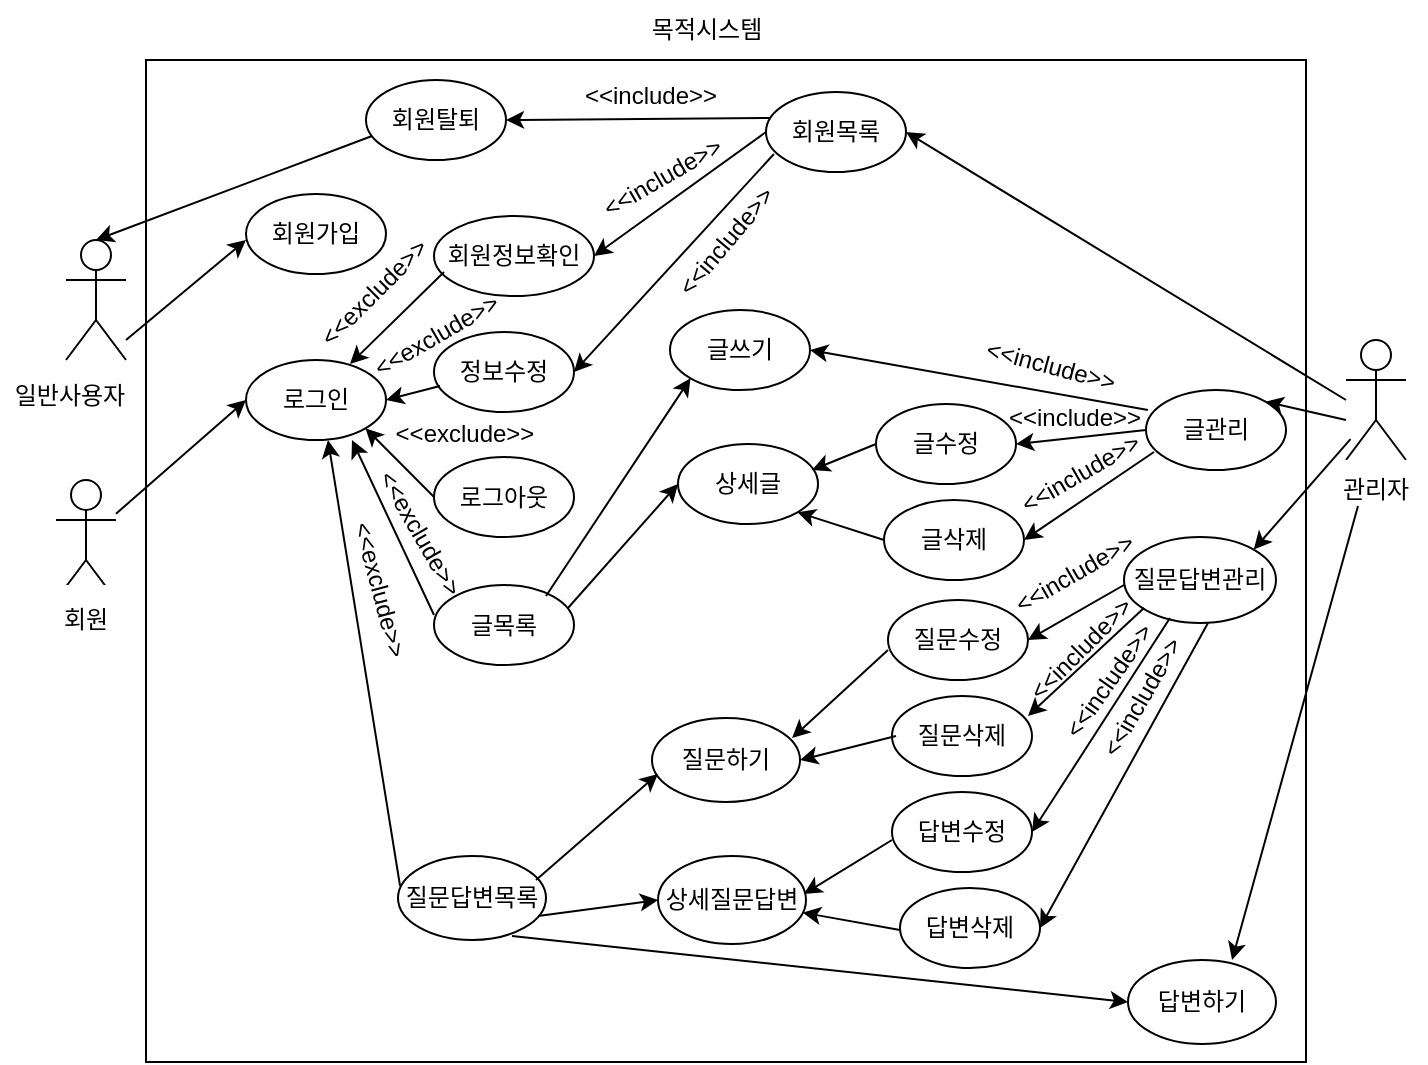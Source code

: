 <mxfile version="20.4.2" type="github">
  <diagram id="0z3ObpfhV8mngo4wG9x5" name="페이지-1">
    <mxGraphModel dx="1662" dy="705" grid="0" gridSize="10" guides="1" tooltips="1" connect="1" arrows="1" fold="1" page="1" pageScale="1" pageWidth="827" pageHeight="1169" math="0" shadow="0">
      <root>
        <mxCell id="0" />
        <mxCell id="1" parent="0" />
        <mxCell id="kWTv9ZNkGJkBucY-h7QW-1" value="Actor" style="shape=umlActor;verticalLabelPosition=bottom;verticalAlign=top;html=1;outlineConnect=0;" parent="1" vertex="1">
          <mxGeometry x="86" y="237" width="30" height="60" as="geometry" />
        </mxCell>
        <mxCell id="kWTv9ZNkGJkBucY-h7QW-2" value="Actor" style="shape=umlActor;verticalLabelPosition=bottom;verticalAlign=top;html=1;outlineConnect=0;" parent="1" vertex="1">
          <mxGeometry x="81" y="357" width="30" height="60" as="geometry" />
        </mxCell>
        <mxCell id="kWTv9ZNkGJkBucY-h7QW-3" value="Actor" style="shape=umlActor;verticalLabelPosition=bottom;verticalAlign=top;html=1;outlineConnect=0;" parent="1" vertex="1">
          <mxGeometry x="726" y="287" width="30" height="60" as="geometry" />
        </mxCell>
        <mxCell id="kWTv9ZNkGJkBucY-h7QW-4" value="" style="rounded=0;whiteSpace=wrap;html=1;" parent="1" vertex="1">
          <mxGeometry x="126" y="147" width="580" height="501" as="geometry" />
        </mxCell>
        <mxCell id="kWTv9ZNkGJkBucY-h7QW-7" value="회원가입" style="ellipse;whiteSpace=wrap;html=1;" parent="1" vertex="1">
          <mxGeometry x="176" y="214" width="70" height="40" as="geometry" />
        </mxCell>
        <mxCell id="kWTv9ZNkGJkBucY-h7QW-8" value="로그인" style="ellipse;whiteSpace=wrap;html=1;" parent="1" vertex="1">
          <mxGeometry x="176" y="297" width="70" height="40" as="geometry" />
        </mxCell>
        <mxCell id="kWTv9ZNkGJkBucY-h7QW-9" value="회원탈퇴" style="ellipse;whiteSpace=wrap;html=1;" parent="1" vertex="1">
          <mxGeometry x="236" y="157" width="70" height="40" as="geometry" />
        </mxCell>
        <mxCell id="kWTv9ZNkGJkBucY-h7QW-11" value="정보수정" style="ellipse;whiteSpace=wrap;html=1;" parent="1" vertex="1">
          <mxGeometry x="270" y="283" width="70" height="40" as="geometry" />
        </mxCell>
        <mxCell id="kWTv9ZNkGJkBucY-h7QW-12" value="회원정보확인" style="ellipse;whiteSpace=wrap;html=1;" parent="1" vertex="1">
          <mxGeometry x="270" y="225" width="80" height="40" as="geometry" />
        </mxCell>
        <mxCell id="kWTv9ZNkGJkBucY-h7QW-13" value="로그아웃" style="ellipse;whiteSpace=wrap;html=1;" parent="1" vertex="1">
          <mxGeometry x="270" y="345.5" width="70" height="40" as="geometry" />
        </mxCell>
        <mxCell id="kWTv9ZNkGJkBucY-h7QW-14" value="글목록" style="ellipse;whiteSpace=wrap;html=1;" parent="1" vertex="1">
          <mxGeometry x="270" y="409.5" width="70" height="40" as="geometry" />
        </mxCell>
        <mxCell id="kWTv9ZNkGJkBucY-h7QW-15" value="글쓰기" style="ellipse;whiteSpace=wrap;html=1;" parent="1" vertex="1">
          <mxGeometry x="388" y="272" width="70" height="40" as="geometry" />
        </mxCell>
        <mxCell id="kWTv9ZNkGJkBucY-h7QW-16" value="상세글" style="ellipse;whiteSpace=wrap;html=1;" parent="1" vertex="1">
          <mxGeometry x="392" y="339" width="70" height="40" as="geometry" />
        </mxCell>
        <mxCell id="kWTv9ZNkGJkBucY-h7QW-17" value="글수정" style="ellipse;whiteSpace=wrap;html=1;" parent="1" vertex="1">
          <mxGeometry x="491" y="319" width="70" height="40" as="geometry" />
        </mxCell>
        <mxCell id="kWTv9ZNkGJkBucY-h7QW-18" value="글삭제" style="ellipse;whiteSpace=wrap;html=1;" parent="1" vertex="1">
          <mxGeometry x="495" y="367" width="70" height="40" as="geometry" />
        </mxCell>
        <mxCell id="kWTv9ZNkGJkBucY-h7QW-19" value="글관리" style="ellipse;whiteSpace=wrap;html=1;" parent="1" vertex="1">
          <mxGeometry x="626" y="312" width="70" height="40" as="geometry" />
        </mxCell>
        <mxCell id="kWTv9ZNkGJkBucY-h7QW-20" value="회원목록" style="ellipse;whiteSpace=wrap;html=1;" parent="1" vertex="1">
          <mxGeometry x="436" y="163" width="70" height="40" as="geometry" />
        </mxCell>
        <mxCell id="kWTv9ZNkGJkBucY-h7QW-22" value="목적시스템" style="text;html=1;resizable=0;autosize=1;align=center;verticalAlign=middle;points=[];fillColor=none;strokeColor=none;rounded=0;" parent="1" vertex="1">
          <mxGeometry x="366" y="117" width="80" height="30" as="geometry" />
        </mxCell>
        <mxCell id="kWTv9ZNkGJkBucY-h7QW-25" value="" style="endArrow=classic;html=1;rounded=0;" parent="1" edge="1">
          <mxGeometry width="50" height="50" relative="1" as="geometry">
            <mxPoint x="116" y="287" as="sourcePoint" />
            <mxPoint x="176" y="237" as="targetPoint" />
          </mxGeometry>
        </mxCell>
        <mxCell id="kWTv9ZNkGJkBucY-h7QW-29" value="" style="endArrow=classic;html=1;rounded=0;" parent="1" source="kWTv9ZNkGJkBucY-h7QW-2" edge="1">
          <mxGeometry width="50" height="50" relative="1" as="geometry">
            <mxPoint x="126" y="367" as="sourcePoint" />
            <mxPoint x="176" y="317" as="targetPoint" />
          </mxGeometry>
        </mxCell>
        <mxCell id="kWTv9ZNkGJkBucY-h7QW-30" value="" style="endArrow=classic;html=1;rounded=0;entryX=0.5;entryY=0;entryDx=0;entryDy=0;entryPerimeter=0;" parent="1" target="kWTv9ZNkGJkBucY-h7QW-1" edge="1">
          <mxGeometry width="50" height="50" relative="1" as="geometry">
            <mxPoint x="239" y="185" as="sourcePoint" />
            <mxPoint x="116" y="237" as="targetPoint" />
          </mxGeometry>
        </mxCell>
        <mxCell id="kWTv9ZNkGJkBucY-h7QW-32" value="" style="endArrow=classic;html=1;rounded=0;entryX=1;entryY=0.5;entryDx=0;entryDy=0;exitX=0.043;exitY=0.675;exitDx=0;exitDy=0;exitPerimeter=0;" parent="1" target="kWTv9ZNkGJkBucY-h7QW-8" edge="1" source="kWTv9ZNkGJkBucY-h7QW-11">
          <mxGeometry width="50" height="50" relative="1" as="geometry">
            <mxPoint x="266" y="327" as="sourcePoint" />
            <mxPoint x="316" y="277" as="targetPoint" />
          </mxGeometry>
        </mxCell>
        <mxCell id="kWTv9ZNkGJkBucY-h7QW-33" value="" style="endArrow=classic;html=1;rounded=0;entryX=1;entryY=1;entryDx=0;entryDy=0;exitX=0;exitY=0.5;exitDx=0;exitDy=0;" parent="1" target="kWTv9ZNkGJkBucY-h7QW-8" edge="1" source="kWTv9ZNkGJkBucY-h7QW-13">
          <mxGeometry width="50" height="50" relative="1" as="geometry">
            <mxPoint x="266" y="377" as="sourcePoint" />
            <mxPoint x="316" y="327" as="targetPoint" />
          </mxGeometry>
        </mxCell>
        <mxCell id="kWTv9ZNkGJkBucY-h7QW-34" value="" style="endArrow=classic;html=1;rounded=0;entryX=0.757;entryY=1;entryDx=0;entryDy=0;entryPerimeter=0;exitX=0;exitY=0.375;exitDx=0;exitDy=0;exitPerimeter=0;" parent="1" target="kWTv9ZNkGJkBucY-h7QW-8" edge="1" source="kWTv9ZNkGJkBucY-h7QW-14">
          <mxGeometry width="50" height="50" relative="1" as="geometry">
            <mxPoint x="266" y="427" as="sourcePoint" />
            <mxPoint x="236" y="337" as="targetPoint" />
          </mxGeometry>
        </mxCell>
        <mxCell id="kWTv9ZNkGJkBucY-h7QW-35" value="" style="endArrow=classic;html=1;rounded=0;entryX=1;entryY=0.5;entryDx=0;entryDy=0;exitX=0;exitY=0.5;exitDx=0;exitDy=0;exitPerimeter=0;" parent="1" source="kWTv9ZNkGJkBucY-h7QW-20" target="kWTv9ZNkGJkBucY-h7QW-12" edge="1">
          <mxGeometry width="50" height="50" relative="1" as="geometry">
            <mxPoint x="400" y="277" as="sourcePoint" />
            <mxPoint x="450" y="227" as="targetPoint" />
          </mxGeometry>
        </mxCell>
        <mxCell id="kWTv9ZNkGJkBucY-h7QW-36" value="" style="endArrow=classic;html=1;rounded=0;entryX=1;entryY=0.5;entryDx=0;entryDy=0;exitX=0.029;exitY=0.325;exitDx=0;exitDy=0;exitPerimeter=0;" parent="1" source="kWTv9ZNkGJkBucY-h7QW-20" target="kWTv9ZNkGJkBucY-h7QW-9" edge="1">
          <mxGeometry width="50" height="50" relative="1" as="geometry">
            <mxPoint x="396" y="277" as="sourcePoint" />
            <mxPoint x="446" y="237" as="targetPoint" />
          </mxGeometry>
        </mxCell>
        <mxCell id="kWTv9ZNkGJkBucY-h7QW-37" value="" style="endArrow=classic;html=1;rounded=0;exitX=0.057;exitY=0.775;exitDx=0;exitDy=0;exitPerimeter=0;entryX=1;entryY=0.5;entryDx=0;entryDy=0;" parent="1" source="kWTv9ZNkGJkBucY-h7QW-20" target="kWTv9ZNkGJkBucY-h7QW-11" edge="1">
          <mxGeometry width="50" height="50" relative="1" as="geometry">
            <mxPoint x="400" y="297" as="sourcePoint" />
            <mxPoint x="450" y="247" as="targetPoint" />
          </mxGeometry>
        </mxCell>
        <mxCell id="kWTv9ZNkGJkBucY-h7QW-38" value="" style="endArrow=classic;html=1;rounded=0;entryX=0;entryY=1;entryDx=0;entryDy=0;" parent="1" target="kWTv9ZNkGJkBucY-h7QW-15" edge="1">
          <mxGeometry width="50" height="50" relative="1" as="geometry">
            <mxPoint x="326" y="415" as="sourcePoint" />
            <mxPoint x="376" y="367" as="targetPoint" />
          </mxGeometry>
        </mxCell>
        <mxCell id="kWTv9ZNkGJkBucY-h7QW-39" value="" style="endArrow=classic;html=1;rounded=0;entryX=0;entryY=0.5;entryDx=0;entryDy=0;" parent="1" target="kWTv9ZNkGJkBucY-h7QW-16" edge="1">
          <mxGeometry width="50" height="50" relative="1" as="geometry">
            <mxPoint x="337" y="421" as="sourcePoint" />
            <mxPoint x="386" y="377" as="targetPoint" />
          </mxGeometry>
        </mxCell>
        <mxCell id="kWTv9ZNkGJkBucY-h7QW-41" value="" style="endArrow=classic;html=1;rounded=0;exitX=0;exitY=0.5;exitDx=0;exitDy=0;entryX=1;entryY=1;entryDx=0;entryDy=0;" parent="1" source="kWTv9ZNkGJkBucY-h7QW-18" target="kWTv9ZNkGJkBucY-h7QW-16" edge="1">
          <mxGeometry width="50" height="50" relative="1" as="geometry">
            <mxPoint x="446" y="457" as="sourcePoint" />
            <mxPoint x="436" y="434" as="targetPoint" />
          </mxGeometry>
        </mxCell>
        <mxCell id="kWTv9ZNkGJkBucY-h7QW-42" value="" style="endArrow=classic;html=1;rounded=0;entryX=1;entryY=0.5;entryDx=0;entryDy=0;exitX=0.057;exitY=0.775;exitDx=0;exitDy=0;exitPerimeter=0;" parent="1" source="kWTv9ZNkGJkBucY-h7QW-19" target="kWTv9ZNkGJkBucY-h7QW-18" edge="1">
          <mxGeometry width="50" height="50" relative="1" as="geometry">
            <mxPoint x="606" y="397" as="sourcePoint" />
            <mxPoint x="656" y="347" as="targetPoint" />
          </mxGeometry>
        </mxCell>
        <mxCell id="kWTv9ZNkGJkBucY-h7QW-43" value="" style="endArrow=classic;html=1;rounded=0;exitX=0;exitY=0.5;exitDx=0;exitDy=0;entryX=1;entryY=0.5;entryDx=0;entryDy=0;" parent="1" source="kWTv9ZNkGJkBucY-h7QW-19" target="kWTv9ZNkGJkBucY-h7QW-17" edge="1">
          <mxGeometry width="50" height="50" relative="1" as="geometry">
            <mxPoint x="446" y="457" as="sourcePoint" />
            <mxPoint x="496" y="407" as="targetPoint" />
          </mxGeometry>
        </mxCell>
        <mxCell id="kWTv9ZNkGJkBucY-h7QW-44" value="" style="endArrow=classic;html=1;rounded=0;exitX=0.014;exitY=0.25;exitDx=0;exitDy=0;exitPerimeter=0;entryX=1;entryY=0.5;entryDx=0;entryDy=0;" parent="1" source="kWTv9ZNkGJkBucY-h7QW-19" target="kWTv9ZNkGJkBucY-h7QW-15" edge="1">
          <mxGeometry width="50" height="50" relative="1" as="geometry">
            <mxPoint x="446" y="457" as="sourcePoint" />
            <mxPoint x="496" y="407" as="targetPoint" />
          </mxGeometry>
        </mxCell>
        <mxCell id="kWTv9ZNkGJkBucY-h7QW-45" value="" style="endArrow=classic;html=1;rounded=0;entryX=1;entryY=0;entryDx=0;entryDy=0;" parent="1" target="kWTv9ZNkGJkBucY-h7QW-19" edge="1">
          <mxGeometry width="50" height="50" relative="1" as="geometry">
            <mxPoint x="726" y="327" as="sourcePoint" />
            <mxPoint x="746" y="257" as="targetPoint" />
          </mxGeometry>
        </mxCell>
        <mxCell id="kWTv9ZNkGJkBucY-h7QW-46" value="" style="endArrow=classic;html=1;rounded=0;entryX=1;entryY=0.5;entryDx=0;entryDy=0;" parent="1" target="kWTv9ZNkGJkBucY-h7QW-20" edge="1">
          <mxGeometry width="50" height="50" relative="1" as="geometry">
            <mxPoint x="726" y="317" as="sourcePoint" />
            <mxPoint x="496" y="407" as="targetPoint" />
          </mxGeometry>
        </mxCell>
        <mxCell id="kWTv9ZNkGJkBucY-h7QW-47" value="일반사용자" style="rounded=0;whiteSpace=wrap;html=1;strokeColor=none;fillColor=default;" parent="1" vertex="1">
          <mxGeometry x="53" y="300" width="70" height="30" as="geometry" />
        </mxCell>
        <mxCell id="kWTv9ZNkGJkBucY-h7QW-48" value="회원" style="rounded=0;whiteSpace=wrap;html=1;strokeColor=none;fillColor=default;" parent="1" vertex="1">
          <mxGeometry x="71" y="409.5" width="50" height="35" as="geometry" />
        </mxCell>
        <mxCell id="kWTv9ZNkGJkBucY-h7QW-49" value="관리자" style="rounded=0;whiteSpace=wrap;html=1;strokeColor=none;fillColor=default;" parent="1" vertex="1">
          <mxGeometry x="716" y="347" width="50" height="30" as="geometry" />
        </mxCell>
        <mxCell id="kWTv9ZNkGJkBucY-h7QW-50" value="&amp;lt;&amp;lt;include&amp;gt;&amp;gt;" style="text;html=1;resizable=0;autosize=1;align=center;verticalAlign=middle;points=[];fillColor=none;strokeColor=none;rounded=0;rotation=15;" parent="1" vertex="1">
          <mxGeometry x="536" y="287" width="84" height="26" as="geometry" />
        </mxCell>
        <mxCell id="kWTv9ZNkGJkBucY-h7QW-51" value="&amp;lt;&amp;lt;include&amp;gt;&amp;gt;" style="text;html=1;resizable=0;autosize=1;align=center;verticalAlign=middle;points=[];fillColor=none;strokeColor=none;rounded=0;rotation=0;" parent="1" vertex="1">
          <mxGeometry x="548" y="313" width="84" height="26" as="geometry" />
        </mxCell>
        <mxCell id="kWTv9ZNkGJkBucY-h7QW-52" value="&amp;lt;&amp;lt;include&amp;gt;&amp;gt;" style="text;html=1;resizable=0;autosize=1;align=center;verticalAlign=middle;points=[];fillColor=none;strokeColor=none;rounded=0;rotation=-30;" parent="1" vertex="1">
          <mxGeometry x="551" y="341" width="84" height="26" as="geometry" />
        </mxCell>
        <mxCell id="kWTv9ZNkGJkBucY-h7QW-53" value="&amp;lt;&amp;lt;include&amp;gt;&amp;gt;" style="text;html=1;resizable=0;autosize=1;align=center;verticalAlign=middle;points=[];fillColor=none;strokeColor=none;rounded=0;rotation=-50;" parent="1" vertex="1">
          <mxGeometry x="374" y="225" width="84" height="26" as="geometry" />
        </mxCell>
        <mxCell id="kWTv9ZNkGJkBucY-h7QW-54" value="&amp;lt;&amp;lt;include&amp;gt;&amp;gt;" style="text;html=1;resizable=0;autosize=1;align=center;verticalAlign=middle;points=[];fillColor=none;strokeColor=none;rounded=0;rotation=0;" parent="1" vertex="1">
          <mxGeometry x="336" y="152" width="84" height="26" as="geometry" />
        </mxCell>
        <mxCell id="kWTv9ZNkGJkBucY-h7QW-55" value="&amp;lt;&amp;lt;include&amp;gt;&amp;gt;" style="text;html=1;resizable=0;autosize=1;align=center;verticalAlign=middle;points=[];fillColor=none;strokeColor=none;rounded=0;rotation=-30;" parent="1" vertex="1">
          <mxGeometry x="342" y="193" width="84" height="26" as="geometry" />
        </mxCell>
        <mxCell id="kWTv9ZNkGJkBucY-h7QW-56" value="&amp;lt;&amp;lt;exclude&amp;gt;&amp;gt;" style="text;html=1;resizable=0;autosize=1;align=center;verticalAlign=middle;points=[];fillColor=none;strokeColor=none;rounded=0;rotation=60;" parent="1" vertex="1">
          <mxGeometry x="219" y="370" width="87" height="26" as="geometry" />
        </mxCell>
        <mxCell id="kWTv9ZNkGJkBucY-h7QW-57" value="&amp;lt;&amp;lt;exclude&amp;gt;&amp;gt;" style="text;html=1;resizable=0;autosize=1;align=center;verticalAlign=middle;points=[];fillColor=none;strokeColor=none;rounded=0;rotation=-45;" parent="1" vertex="1">
          <mxGeometry x="196" y="251" width="87" height="26" as="geometry" />
        </mxCell>
        <mxCell id="kWTv9ZNkGJkBucY-h7QW-58" value="&amp;lt;&amp;lt;exclude&amp;gt;&amp;gt;" style="text;html=1;resizable=0;autosize=1;align=center;verticalAlign=middle;points=[];fillColor=none;strokeColor=none;rounded=0;rotation=0;" parent="1" vertex="1">
          <mxGeometry x="241" y="321" width="87" height="26" as="geometry" />
        </mxCell>
        <mxCell id="kWTv9ZNkGJkBucY-h7QW-59" value="&amp;lt;&amp;lt;exclude&amp;gt;&amp;gt;" style="text;html=1;resizable=0;autosize=1;align=center;verticalAlign=middle;points=[];fillColor=none;strokeColor=none;rounded=0;rotation=-30;" parent="1" vertex="1">
          <mxGeometry x="227.5" y="272" width="87" height="26" as="geometry" />
        </mxCell>
        <mxCell id="UfzAgt7tis461_uZAWeW-1" value="질문하기" style="ellipse;whiteSpace=wrap;html=1;" vertex="1" parent="1">
          <mxGeometry x="379" y="476" width="74" height="42" as="geometry" />
        </mxCell>
        <mxCell id="UfzAgt7tis461_uZAWeW-2" value="답변하기" style="ellipse;whiteSpace=wrap;html=1;" vertex="1" parent="1">
          <mxGeometry x="617" y="597" width="74" height="42" as="geometry" />
        </mxCell>
        <mxCell id="UfzAgt7tis461_uZAWeW-3" value="질문답변목록" style="ellipse;whiteSpace=wrap;html=1;" vertex="1" parent="1">
          <mxGeometry x="252" y="545" width="74" height="42" as="geometry" />
        </mxCell>
        <mxCell id="UfzAgt7tis461_uZAWeW-4" value="" style="endArrow=classic;html=1;rounded=0;entryX=1;entryY=0.5;entryDx=0;entryDy=0;exitX=0.063;exitY=0.7;exitDx=0;exitDy=0;exitPerimeter=0;" edge="1" parent="1" source="kWTv9ZNkGJkBucY-h7QW-12">
          <mxGeometry width="50" height="50" relative="1" as="geometry">
            <mxPoint x="314" y="237" as="sourcePoint" />
            <mxPoint x="228" y="299" as="targetPoint" />
          </mxGeometry>
        </mxCell>
        <mxCell id="UfzAgt7tis461_uZAWeW-5" value="" style="endArrow=classic;html=1;rounded=0;entryX=0.757;entryY=1;entryDx=0;entryDy=0;entryPerimeter=0;exitX=0.014;exitY=0.357;exitDx=0;exitDy=0;exitPerimeter=0;" edge="1" parent="1" source="UfzAgt7tis461_uZAWeW-3">
          <mxGeometry width="50" height="50" relative="1" as="geometry">
            <mxPoint x="258.01" y="432" as="sourcePoint" />
            <mxPoint x="217" y="337" as="targetPoint" />
          </mxGeometry>
        </mxCell>
        <mxCell id="UfzAgt7tis461_uZAWeW-6" value="상세질문답변" style="ellipse;whiteSpace=wrap;html=1;" vertex="1" parent="1">
          <mxGeometry x="382" y="545" width="74" height="44" as="geometry" />
        </mxCell>
        <mxCell id="UfzAgt7tis461_uZAWeW-8" style="edgeStyle=orthogonalEdgeStyle;rounded=0;orthogonalLoop=1;jettySize=auto;html=1;exitX=0.5;exitY=1;exitDx=0;exitDy=0;" edge="1" parent="1" source="kWTv9ZNkGJkBucY-h7QW-16" target="kWTv9ZNkGJkBucY-h7QW-16">
          <mxGeometry relative="1" as="geometry" />
        </mxCell>
        <mxCell id="UfzAgt7tis461_uZAWeW-9" value="" style="endArrow=classic;html=1;rounded=0;exitX=0;exitY=0.5;exitDx=0;exitDy=0;" edge="1" parent="1" source="kWTv9ZNkGJkBucY-h7QW-17">
          <mxGeometry width="50" height="50" relative="1" as="geometry">
            <mxPoint x="506" y="337" as="sourcePoint" />
            <mxPoint x="459" y="352" as="targetPoint" />
          </mxGeometry>
        </mxCell>
        <mxCell id="UfzAgt7tis461_uZAWeW-11" value="" style="endArrow=classic;html=1;rounded=0;" edge="1" parent="1">
          <mxGeometry width="50" height="50" relative="1" as="geometry">
            <mxPoint x="321" y="557" as="sourcePoint" />
            <mxPoint x="382" y="504" as="targetPoint" />
          </mxGeometry>
        </mxCell>
        <mxCell id="UfzAgt7tis461_uZAWeW-13" value="질문삭제" style="ellipse;whiteSpace=wrap;html=1;" vertex="1" parent="1">
          <mxGeometry x="499" y="465" width="70" height="40" as="geometry" />
        </mxCell>
        <mxCell id="UfzAgt7tis461_uZAWeW-14" value="답변수정" style="ellipse;whiteSpace=wrap;html=1;" vertex="1" parent="1">
          <mxGeometry x="499" y="513" width="70" height="40" as="geometry" />
        </mxCell>
        <mxCell id="UfzAgt7tis461_uZAWeW-15" value="답변삭제" style="ellipse;whiteSpace=wrap;html=1;" vertex="1" parent="1">
          <mxGeometry x="503" y="561" width="70" height="40" as="geometry" />
        </mxCell>
        <mxCell id="UfzAgt7tis461_uZAWeW-16" value="질문답변관리" style="ellipse;whiteSpace=wrap;html=1;" vertex="1" parent="1">
          <mxGeometry x="615" y="385.5" width="76" height="43" as="geometry" />
        </mxCell>
        <mxCell id="UfzAgt7tis461_uZAWeW-17" value="" style="endArrow=classic;html=1;rounded=0;entryX=1;entryY=0;entryDx=0;entryDy=0;" edge="1" parent="1" target="UfzAgt7tis461_uZAWeW-16">
          <mxGeometry width="50" height="50" relative="1" as="geometry">
            <mxPoint x="728.25" y="336.57" as="sourcePoint" />
            <mxPoint x="670.999" y="327.428" as="targetPoint" />
          </mxGeometry>
        </mxCell>
        <mxCell id="UfzAgt7tis461_uZAWeW-20" value="질문수정" style="ellipse;whiteSpace=wrap;html=1;" vertex="1" parent="1">
          <mxGeometry x="497" y="417" width="70" height="40" as="geometry" />
        </mxCell>
        <mxCell id="UfzAgt7tis461_uZAWeW-21" value="" style="endArrow=classic;html=1;rounded=0;entryX=0.703;entryY=0;entryDx=0;entryDy=0;entryPerimeter=0;" edge="1" parent="1" target="UfzAgt7tis461_uZAWeW-2">
          <mxGeometry width="50" height="50" relative="1" as="geometry">
            <mxPoint x="732" y="370" as="sourcePoint" />
            <mxPoint x="687.184" y="379.477" as="targetPoint" />
          </mxGeometry>
        </mxCell>
        <mxCell id="UfzAgt7tis461_uZAWeW-23" value="" style="endArrow=classic;html=1;rounded=0;entryX=0;entryY=0.5;entryDx=0;entryDy=0;" edge="1" parent="1" target="UfzAgt7tis461_uZAWeW-6">
          <mxGeometry width="50" height="50" relative="1" as="geometry">
            <mxPoint x="322" y="575" as="sourcePoint" />
            <mxPoint x="377" y="513" as="targetPoint" />
          </mxGeometry>
        </mxCell>
        <mxCell id="UfzAgt7tis461_uZAWeW-25" value="" style="endArrow=classic;html=1;rounded=0;entryX=1;entryY=0.5;entryDx=0;entryDy=0;exitX=0.057;exitY=0.775;exitDx=0;exitDy=0;exitPerimeter=0;" edge="1" parent="1">
          <mxGeometry width="50" height="50" relative="1" as="geometry">
            <mxPoint x="497.0" y="442" as="sourcePoint" />
            <mxPoint x="449.01" y="486" as="targetPoint" />
          </mxGeometry>
        </mxCell>
        <mxCell id="UfzAgt7tis461_uZAWeW-26" value="" style="endArrow=classic;html=1;rounded=0;entryX=1;entryY=0.5;entryDx=0;entryDy=0;exitX=0.057;exitY=0.775;exitDx=0;exitDy=0;exitPerimeter=0;" edge="1" parent="1" target="UfzAgt7tis461_uZAWeW-1">
          <mxGeometry width="50" height="50" relative="1" as="geometry">
            <mxPoint x="500.99" y="485" as="sourcePoint" />
            <mxPoint x="453" y="529" as="targetPoint" />
          </mxGeometry>
        </mxCell>
        <mxCell id="UfzAgt7tis461_uZAWeW-27" value="" style="endArrow=classic;html=1;rounded=0;exitX=0.057;exitY=0.775;exitDx=0;exitDy=0;exitPerimeter=0;entryX=0.986;entryY=0.432;entryDx=0;entryDy=0;entryPerimeter=0;" edge="1" parent="1" target="UfzAgt7tis461_uZAWeW-6">
          <mxGeometry width="50" height="50" relative="1" as="geometry">
            <mxPoint x="499.0" y="537" as="sourcePoint" />
            <mxPoint x="455" y="573" as="targetPoint" />
          </mxGeometry>
        </mxCell>
        <mxCell id="UfzAgt7tis461_uZAWeW-28" value="" style="endArrow=classic;html=1;rounded=0;exitX=0.057;exitY=0.775;exitDx=0;exitDy=0;exitPerimeter=0;" edge="1" parent="1" target="UfzAgt7tis461_uZAWeW-6">
          <mxGeometry width="50" height="50" relative="1" as="geometry">
            <mxPoint x="503.0" y="582" as="sourcePoint" />
            <mxPoint x="455.01" y="626" as="targetPoint" />
          </mxGeometry>
        </mxCell>
        <mxCell id="UfzAgt7tis461_uZAWeW-29" value="" style="endArrow=classic;html=1;rounded=0;entryX=1;entryY=0.5;entryDx=0;entryDy=0;exitX=0.057;exitY=0.775;exitDx=0;exitDy=0;exitPerimeter=0;" edge="1" parent="1" target="UfzAgt7tis461_uZAWeW-20">
          <mxGeometry width="50" height="50" relative="1" as="geometry">
            <mxPoint x="614.99" y="409.5" as="sourcePoint" />
            <mxPoint x="567" y="453.5" as="targetPoint" />
          </mxGeometry>
        </mxCell>
        <mxCell id="UfzAgt7tis461_uZAWeW-30" value="" style="endArrow=classic;html=1;rounded=0;entryX=0.971;entryY=0.25;entryDx=0;entryDy=0;exitX=0.057;exitY=0.775;exitDx=0;exitDy=0;exitPerimeter=0;entryPerimeter=0;" edge="1" parent="1" target="UfzAgt7tis461_uZAWeW-13">
          <mxGeometry width="50" height="50" relative="1" as="geometry">
            <mxPoint x="624.99" y="421" as="sourcePoint" />
            <mxPoint x="577" y="465" as="targetPoint" />
          </mxGeometry>
        </mxCell>
        <mxCell id="UfzAgt7tis461_uZAWeW-31" value="" style="endArrow=classic;html=1;rounded=0;entryX=1;entryY=0.5;entryDx=0;entryDy=0;exitX=0.057;exitY=0.775;exitDx=0;exitDy=0;exitPerimeter=0;" edge="1" parent="1" target="UfzAgt7tis461_uZAWeW-14">
          <mxGeometry width="50" height="50" relative="1" as="geometry">
            <mxPoint x="637.99" y="426" as="sourcePoint" />
            <mxPoint x="590" y="470" as="targetPoint" />
          </mxGeometry>
        </mxCell>
        <mxCell id="UfzAgt7tis461_uZAWeW-32" value="" style="endArrow=classic;html=1;rounded=0;entryX=1;entryY=0.5;entryDx=0;entryDy=0;exitX=0.057;exitY=0.775;exitDx=0;exitDy=0;exitPerimeter=0;" edge="1" parent="1" target="UfzAgt7tis461_uZAWeW-15">
          <mxGeometry width="50" height="50" relative="1" as="geometry">
            <mxPoint x="656.99" y="428.5" as="sourcePoint" />
            <mxPoint x="609" y="472.5" as="targetPoint" />
          </mxGeometry>
        </mxCell>
        <mxCell id="UfzAgt7tis461_uZAWeW-33" value="" style="endArrow=classic;html=1;rounded=0;entryX=0;entryY=0.5;entryDx=0;entryDy=0;" edge="1" parent="1" target="UfzAgt7tis461_uZAWeW-2">
          <mxGeometry width="50" height="50" relative="1" as="geometry">
            <mxPoint x="309" y="585" as="sourcePoint" />
            <mxPoint x="370" y="532" as="targetPoint" />
          </mxGeometry>
        </mxCell>
        <mxCell id="UfzAgt7tis461_uZAWeW-35" value="&amp;lt;&amp;lt;exclude&amp;gt;&amp;gt;" style="text;html=1;resizable=0;autosize=1;align=center;verticalAlign=middle;points=[];fillColor=none;strokeColor=none;rounded=0;rotation=75;" vertex="1" parent="1">
          <mxGeometry x="199" y="398" width="87" height="26" as="geometry" />
        </mxCell>
        <mxCell id="UfzAgt7tis461_uZAWeW-36" value="&amp;lt;&amp;lt;include&amp;gt;&amp;gt;" style="text;html=1;resizable=0;autosize=1;align=center;verticalAlign=middle;points=[];fillColor=none;strokeColor=none;rounded=0;rotation=-60;" vertex="1" parent="1">
          <mxGeometry x="582" y="453" width="84" height="26" as="geometry" />
        </mxCell>
        <mxCell id="UfzAgt7tis461_uZAWeW-37" value="&amp;lt;&amp;lt;include&amp;gt;&amp;gt;" style="text;html=1;resizable=0;autosize=1;align=center;verticalAlign=middle;points=[];fillColor=none;strokeColor=none;rounded=0;rotation=-30;" vertex="1" parent="1">
          <mxGeometry x="548" y="391" width="84" height="26" as="geometry" />
        </mxCell>
        <mxCell id="UfzAgt7tis461_uZAWeW-38" value="&amp;lt;&amp;lt;include&amp;gt;&amp;gt;" style="text;html=1;resizable=0;autosize=1;align=center;verticalAlign=middle;points=[];fillColor=none;strokeColor=none;rounded=0;rotation=-45;" vertex="1" parent="1">
          <mxGeometry x="551" y="428.5" width="84" height="26" as="geometry" />
        </mxCell>
        <mxCell id="UfzAgt7tis461_uZAWeW-39" value="&amp;lt;&amp;lt;include&amp;gt;&amp;gt;" style="text;html=1;resizable=0;autosize=1;align=center;verticalAlign=middle;points=[];fillColor=none;strokeColor=none;rounded=0;rotation=-55;" vertex="1" parent="1">
          <mxGeometry x="565" y="444.5" width="84" height="26" as="geometry" />
        </mxCell>
      </root>
    </mxGraphModel>
  </diagram>
</mxfile>
